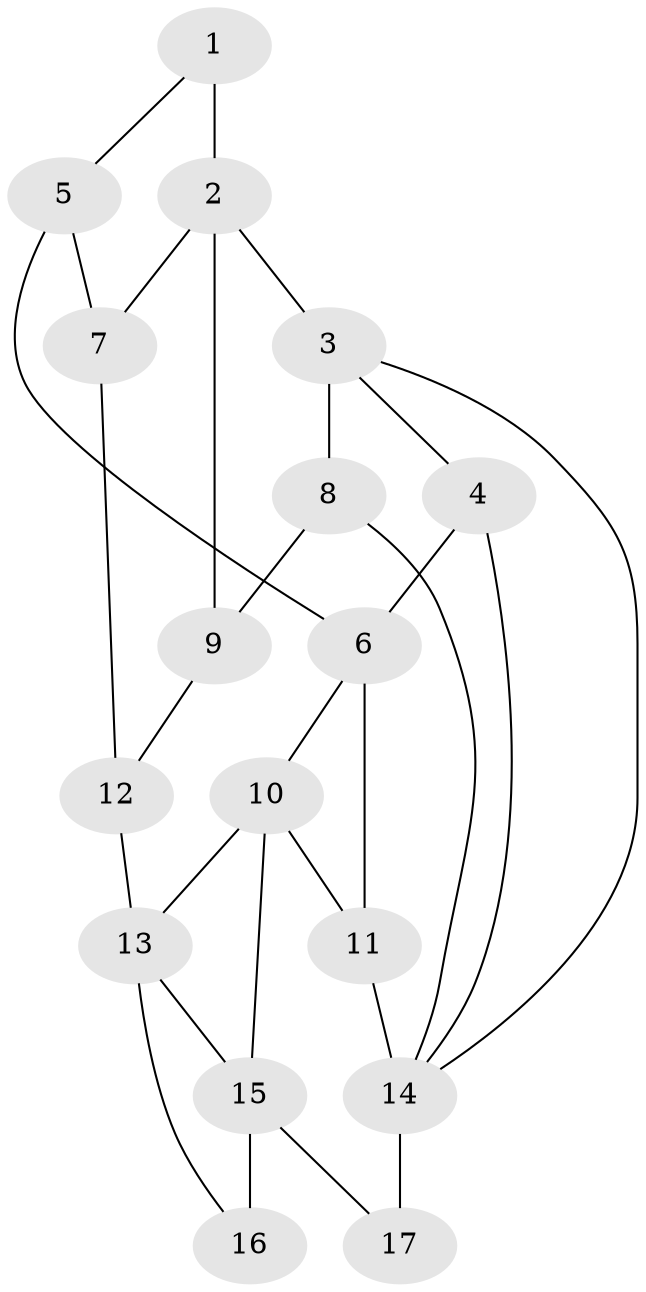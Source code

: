 // original degree distribution, {3: 0.037037037037037035, 4: 0.25925925925925924, 5: 0.48148148148148145, 6: 0.2222222222222222}
// Generated by graph-tools (version 1.1) at 2025/54/03/04/25 22:54:40]
// undirected, 17 vertices, 28 edges
graph export_dot {
  node [color=gray90,style=filled];
  1;
  2;
  3;
  4;
  5;
  6;
  7;
  8;
  9;
  10;
  11;
  12;
  13;
  14;
  15;
  16;
  17;
  1 -- 2 [weight=2.0];
  1 -- 5 [weight=1.0];
  2 -- 3 [weight=1.0];
  2 -- 7 [weight=2.0];
  2 -- 9 [weight=1.0];
  3 -- 4 [weight=1.0];
  3 -- 8 [weight=4.0];
  3 -- 14 [weight=1.0];
  4 -- 6 [weight=3.0];
  4 -- 14 [weight=1.0];
  5 -- 6 [weight=1.0];
  5 -- 7 [weight=2.0];
  6 -- 10 [weight=1.0];
  6 -- 11 [weight=1.0];
  7 -- 12 [weight=2.0];
  8 -- 9 [weight=2.0];
  8 -- 14 [weight=1.0];
  9 -- 12 [weight=2.0];
  10 -- 11 [weight=1.0];
  10 -- 13 [weight=1.0];
  10 -- 15 [weight=1.0];
  11 -- 14 [weight=2.0];
  12 -- 13 [weight=2.0];
  13 -- 15 [weight=1.0];
  13 -- 16 [weight=1.0];
  14 -- 17 [weight=2.0];
  15 -- 16 [weight=2.0];
  15 -- 17 [weight=2.0];
}

